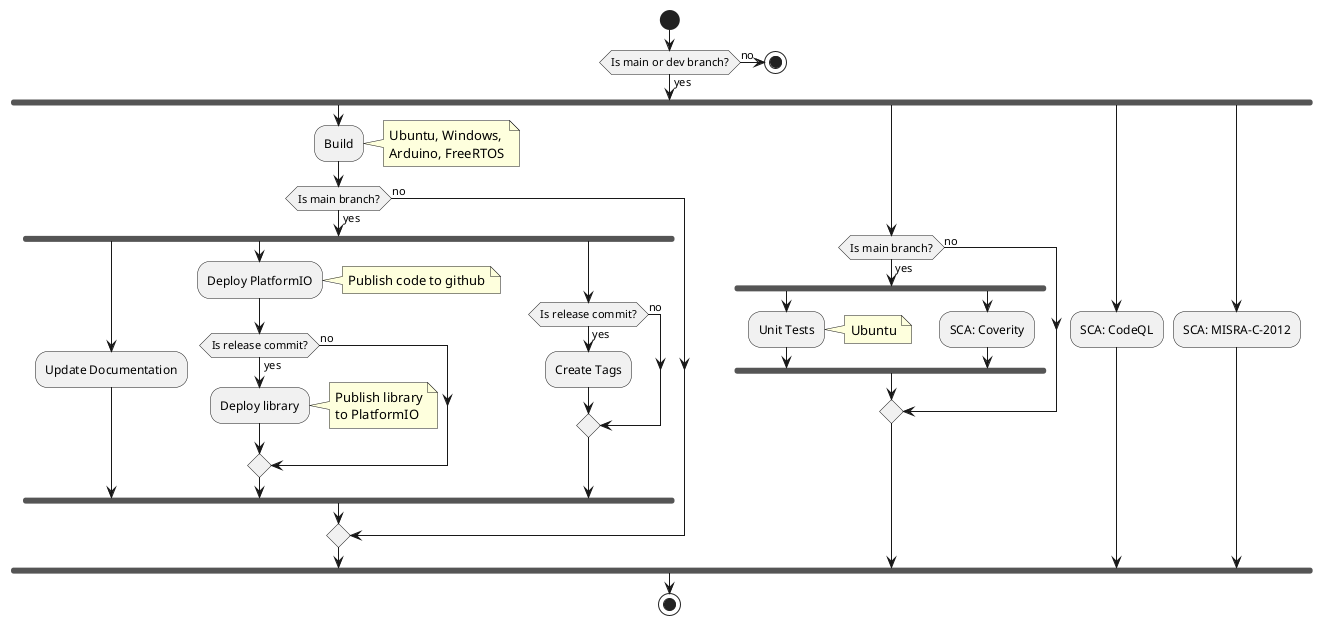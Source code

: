 @startuml
start

if (Is main or dev branch?) then (yes)
    fork
        :Build;
        note right
            Ubuntu, Windows,
            Arduino, FreeRTOS
        end note

        if (Is main branch?) then (yes)
            fork
                :Update Documentation;
            fork again
                :Deploy PlatformIO;
                note right: Publish code to github
                if (Is release commit?) then (yes)
                    :Deploy library;
                    note right
                        Publish library
                        to PlatformIO
                    end note
                else (no)
                    ' skip
                endif
            fork again
                if (Is release commit?) then (yes)
                    :Create Tags;
                else (no)
                    ' skip
                endif
            end fork
        else (no)
            ' skip
        endif
    fork again
        if (Is main branch?) then (yes)
            fork
                :Unit Tests;
                note right: Ubuntu
            fork again
                :SCA: Coverity;
            end fork
        else (no)
            ' skip
        endif
    fork again
        :SCA: CodeQL;
    fork again
        :SCA: MISRA-C-2012;
    end fork
else (no)
    stop
endif

stop
@enduml